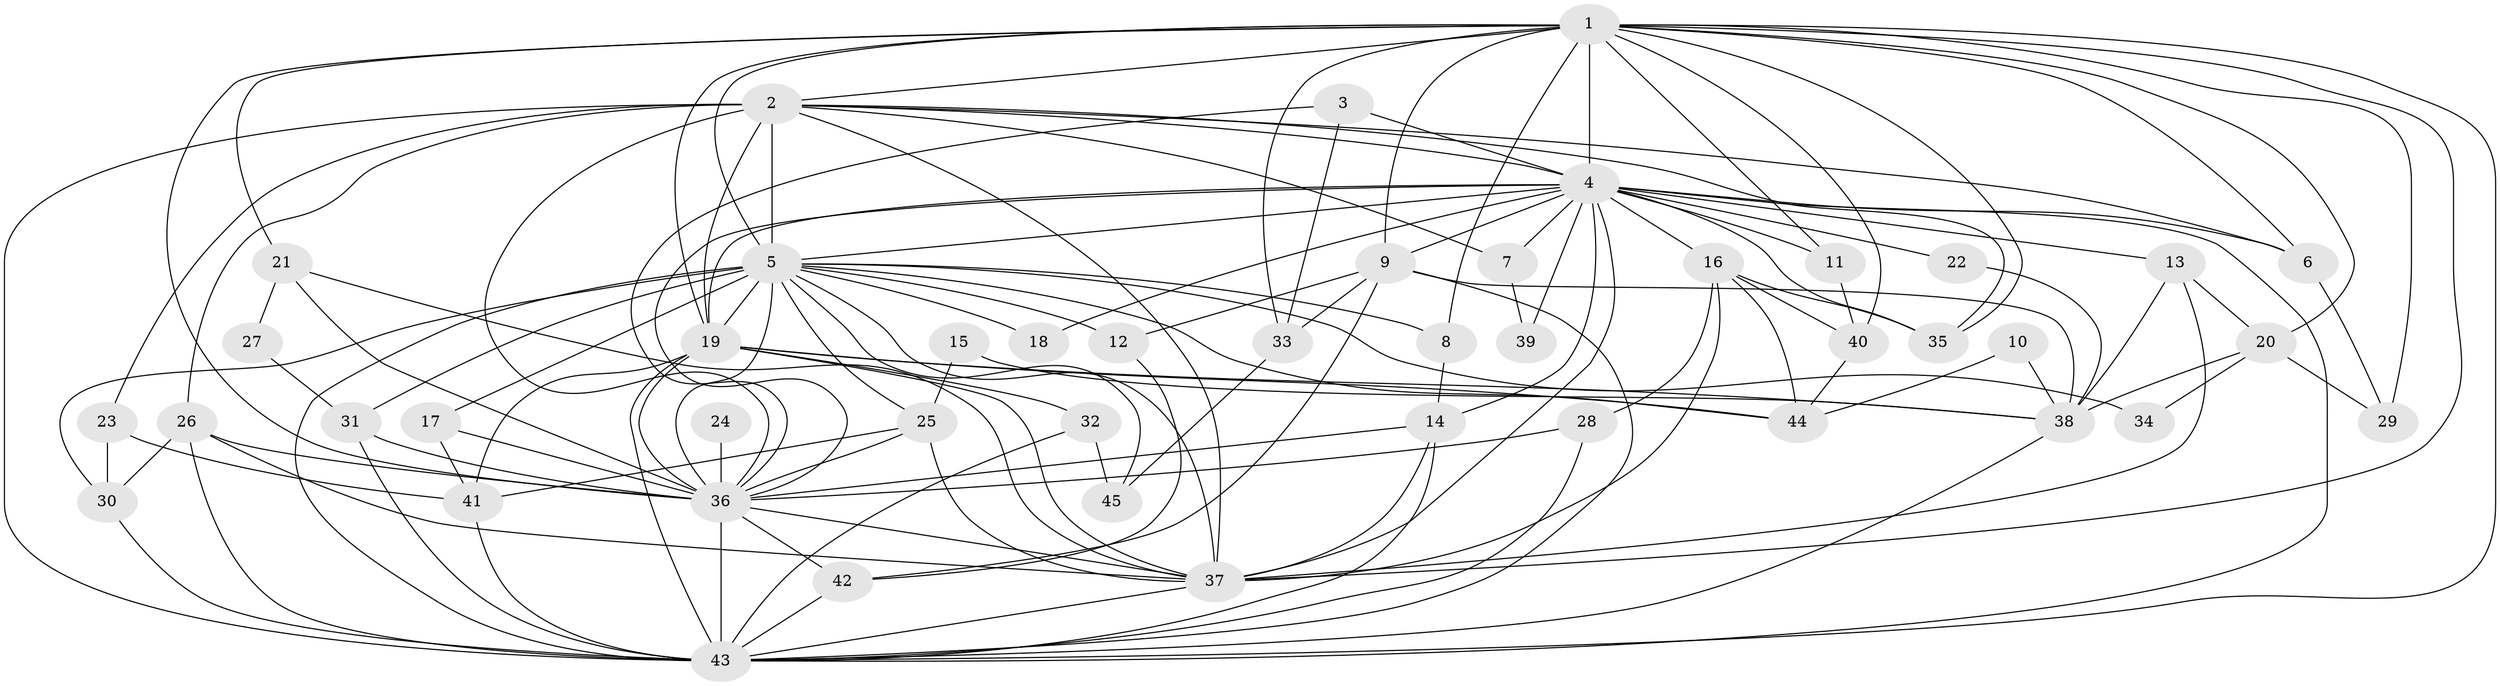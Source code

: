 // original degree distribution, {12: 0.022222222222222223, 21: 0.011111111111111112, 22: 0.011111111111111112, 17: 0.022222222222222223, 25: 0.011111111111111112, 20: 0.011111111111111112, 23: 0.011111111111111112, 13: 0.011111111111111112, 3: 0.16666666666666666, 5: 0.08888888888888889, 2: 0.5111111111111111, 4: 0.1, 7: 0.011111111111111112, 8: 0.011111111111111112}
// Generated by graph-tools (version 1.1) at 2025/01/03/09/25 03:01:33]
// undirected, 45 vertices, 129 edges
graph export_dot {
graph [start="1"]
  node [color=gray90,style=filled];
  1;
  2;
  3;
  4;
  5;
  6;
  7;
  8;
  9;
  10;
  11;
  12;
  13;
  14;
  15;
  16;
  17;
  18;
  19;
  20;
  21;
  22;
  23;
  24;
  25;
  26;
  27;
  28;
  29;
  30;
  31;
  32;
  33;
  34;
  35;
  36;
  37;
  38;
  39;
  40;
  41;
  42;
  43;
  44;
  45;
  1 -- 2 [weight=2.0];
  1 -- 4 [weight=2.0];
  1 -- 5 [weight=1.0];
  1 -- 6 [weight=1.0];
  1 -- 8 [weight=1.0];
  1 -- 9 [weight=1.0];
  1 -- 11 [weight=1.0];
  1 -- 19 [weight=1.0];
  1 -- 20 [weight=1.0];
  1 -- 21 [weight=1.0];
  1 -- 29 [weight=1.0];
  1 -- 33 [weight=1.0];
  1 -- 35 [weight=1.0];
  1 -- 36 [weight=1.0];
  1 -- 37 [weight=1.0];
  1 -- 40 [weight=2.0];
  1 -- 43 [weight=2.0];
  2 -- 4 [weight=2.0];
  2 -- 5 [weight=3.0];
  2 -- 6 [weight=1.0];
  2 -- 7 [weight=1.0];
  2 -- 19 [weight=2.0];
  2 -- 23 [weight=1.0];
  2 -- 26 [weight=1.0];
  2 -- 35 [weight=1.0];
  2 -- 36 [weight=2.0];
  2 -- 37 [weight=2.0];
  2 -- 43 [weight=4.0];
  3 -- 4 [weight=1.0];
  3 -- 33 [weight=1.0];
  3 -- 36 [weight=1.0];
  4 -- 5 [weight=1.0];
  4 -- 6 [weight=1.0];
  4 -- 7 [weight=1.0];
  4 -- 9 [weight=1.0];
  4 -- 11 [weight=1.0];
  4 -- 13 [weight=1.0];
  4 -- 14 [weight=1.0];
  4 -- 16 [weight=1.0];
  4 -- 18 [weight=1.0];
  4 -- 19 [weight=1.0];
  4 -- 22 [weight=1.0];
  4 -- 35 [weight=1.0];
  4 -- 36 [weight=1.0];
  4 -- 37 [weight=1.0];
  4 -- 39 [weight=2.0];
  4 -- 43 [weight=2.0];
  5 -- 8 [weight=1.0];
  5 -- 12 [weight=1.0];
  5 -- 17 [weight=1.0];
  5 -- 18 [weight=1.0];
  5 -- 19 [weight=3.0];
  5 -- 25 [weight=1.0];
  5 -- 30 [weight=2.0];
  5 -- 31 [weight=1.0];
  5 -- 34 [weight=1.0];
  5 -- 36 [weight=2.0];
  5 -- 37 [weight=1.0];
  5 -- 43 [weight=2.0];
  5 -- 44 [weight=1.0];
  5 -- 45 [weight=1.0];
  6 -- 29 [weight=1.0];
  7 -- 39 [weight=1.0];
  8 -- 14 [weight=1.0];
  9 -- 12 [weight=1.0];
  9 -- 33 [weight=1.0];
  9 -- 38 [weight=1.0];
  9 -- 42 [weight=1.0];
  9 -- 43 [weight=1.0];
  10 -- 38 [weight=1.0];
  10 -- 44 [weight=1.0];
  11 -- 40 [weight=1.0];
  12 -- 42 [weight=1.0];
  13 -- 20 [weight=1.0];
  13 -- 37 [weight=1.0];
  13 -- 38 [weight=1.0];
  14 -- 36 [weight=1.0];
  14 -- 37 [weight=2.0];
  14 -- 43 [weight=1.0];
  15 -- 25 [weight=1.0];
  15 -- 38 [weight=1.0];
  16 -- 28 [weight=1.0];
  16 -- 35 [weight=1.0];
  16 -- 37 [weight=1.0];
  16 -- 40 [weight=1.0];
  16 -- 44 [weight=1.0];
  17 -- 36 [weight=1.0];
  17 -- 41 [weight=1.0];
  19 -- 32 [weight=1.0];
  19 -- 36 [weight=1.0];
  19 -- 37 [weight=2.0];
  19 -- 38 [weight=1.0];
  19 -- 41 [weight=1.0];
  19 -- 43 [weight=3.0];
  19 -- 44 [weight=1.0];
  20 -- 29 [weight=1.0];
  20 -- 34 [weight=1.0];
  20 -- 38 [weight=1.0];
  21 -- 27 [weight=1.0];
  21 -- 36 [weight=1.0];
  21 -- 37 [weight=1.0];
  22 -- 38 [weight=1.0];
  23 -- 30 [weight=1.0];
  23 -- 41 [weight=1.0];
  24 -- 36 [weight=1.0];
  25 -- 36 [weight=1.0];
  25 -- 37 [weight=1.0];
  25 -- 41 [weight=1.0];
  26 -- 30 [weight=1.0];
  26 -- 36 [weight=1.0];
  26 -- 37 [weight=1.0];
  26 -- 43 [weight=1.0];
  27 -- 31 [weight=1.0];
  28 -- 36 [weight=1.0];
  28 -- 43 [weight=1.0];
  30 -- 43 [weight=1.0];
  31 -- 36 [weight=1.0];
  31 -- 43 [weight=1.0];
  32 -- 43 [weight=1.0];
  32 -- 45 [weight=1.0];
  33 -- 45 [weight=1.0];
  36 -- 37 [weight=1.0];
  36 -- 42 [weight=1.0];
  36 -- 43 [weight=3.0];
  37 -- 43 [weight=2.0];
  38 -- 43 [weight=1.0];
  40 -- 44 [weight=1.0];
  41 -- 43 [weight=1.0];
  42 -- 43 [weight=2.0];
}

